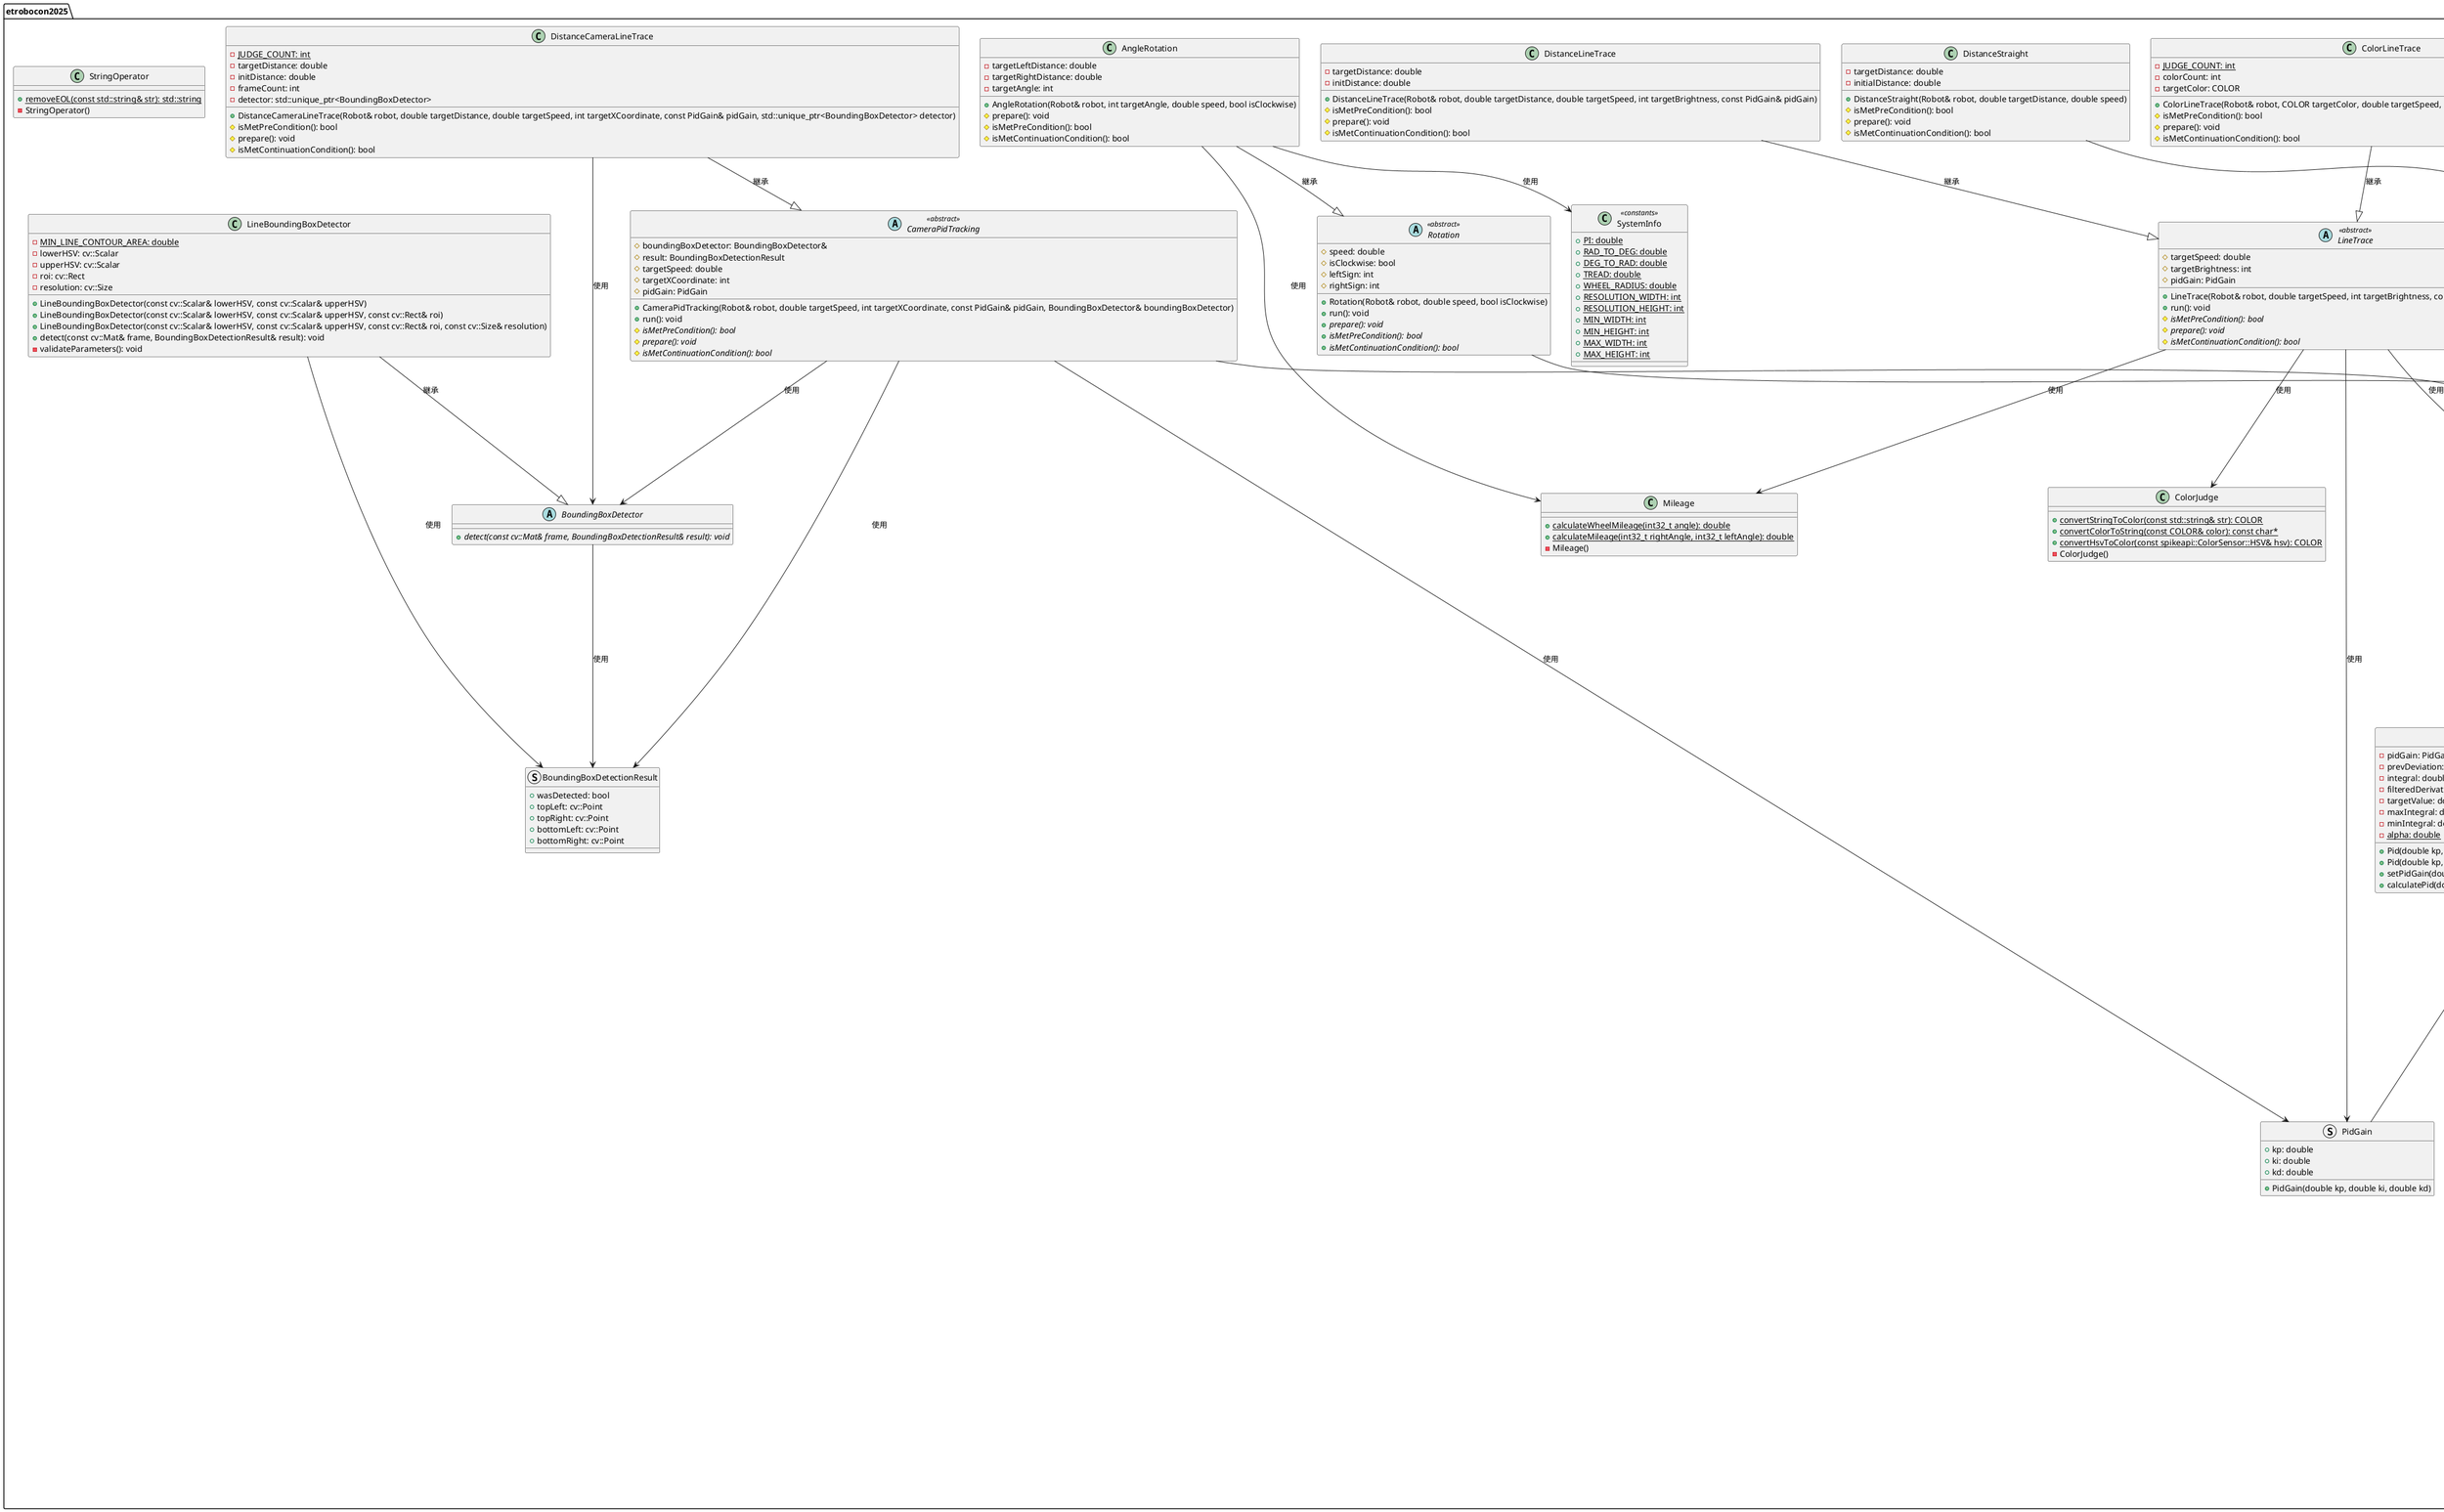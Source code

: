 @startuml
!define ABSTRACT_STYLE <<abstract>>

package "etrobocon2025" {

  ' メインクラス
  class EtRobocon2025 {
    + {static} start(): void
    - {static} robot: Robot
  }

  ' ロボット管理クラス
  class Robot {
    + Robot()
    + Robot(ICameraCapture& cam)
    + getMotorControllerInstance(): MotorController&
    + getCameraCaptureInstance(): ICameraCapture&
    + getColorSensorInstance(): spikeapi::ColorSensor&
    + getClockInstance(): spikeapi::Clock&
    + getButtonInstance(): spikeapi::Button&
    + getForceSensorInstance(): spikeapi::ForceSensor&
    + getDisplayInstance(): spikeapi::Display&
    + setIsLeftEdge(bool isLeft): void
    + getIsLeftEdge(): bool
    - motorController: MotorController
    - defaultCameraCapture: CameraCapture
    - cameraCapture: ICameraCapture&
    - colorSensor: spikeapi::ColorSensor
    - clock: spikeapi::Clock
    - button: spikeapi::Button
    - forceSensor: spikeapi::ForceSensor
    - display: spikeapi::Display
    - isLeftEdge: bool
  }

  ' エリア管理クラス
  class AreaMaster {
    + AreaMaster(Robot& robot, Area area, bool isLeftCourse, int targetBrightness)
    + run(): void
    - robot: Robot&
    - area: Area
    - isLeftCourse: bool
    - targetBrightness: int
    - {static} basePath: std::string
    - {static} areaCommandNames: std::array<std::string, 3>
  }

  ' キャリブレータクラス
  class Calibrator {
    + Calibrator(Robot& robot)
    + selectAndSetCourse(): void
    + measureAndSetTargetBrightness(): void
    + waitForStart(): void
    + getIsLeftCourse(): bool
    + getTargetBrightness(): int
    - robot: Robot&
    - isLeftCourse: bool
    - targetBrightness: int
  }

  ' パーサークラス
  class MotionParser {
    + {static} createMotions(Robot& robot, std::string& commandFilePath, int targetBrightness): std::vector<Motion*>
    - MotionParser()
    - {static} convertCommand(const std::string& str): COMMAND
    - {static} convertBool(const std::string& command, const std::string& stringParameter): bool
  }

  ' 列挙型・構造体
  enum Area {
    LineTrace
    DoubleLoop
    SmartCarry
  }

  enum COMMAND {
    AR
    DS
    CS
    DL
    DCL
    CL
    CDL
    EC
    SL
    SS
    NONE
  }

  enum COLOR {
    NONE
    BLACK
    WHITE
    BLUE
    GREEN
    YELLOW
    RED
  }

  struct PidGain {
    + kp: double
    + ki: double
    + kd: double
    + PidGain(double kp, double ki, double kd)
  }

  ' API層
  class MotorController {
    + MotorController()
    + setRightMotorPower(int power): void
    + setLeftMotorPower(int power): void
    + resetRightMotorPower(): void
    + resetLeftMotorPower(): void
    + resetWheelsMotorPower(): void
    + setRightMotorSpeed(double speed): void
    + setLeftMotorSpeed(double speed): void
    + stopWheelsMotor(): void
    + brakeWheelsMotor(): void
    + setArmMotorPower(int power): void
    + resetArmMotorPower(): void
    + stopArmMotor(): void
    + holdArmMotor(): void
    + getRightMotorCount(): int32_t
    + getLeftMotorCount(): int32_t
    + getArmMotorCount(): int32_t
    + getRightMotorPower(): int
    + getLeftMotorPower(): int
    + getArmMotorPower(): int
    + getRightMotorSpeed(): double
    + getLeftMotorSpeed(): double
    - rightWheel: spikeapi::Motor
    - leftWheel: spikeapi::Motor
    - armMotor: spikeapi::Motor
    - limitPowerValue(int inputPower): int
    + {static} MOTOR_POWER_MAX: int
    + {static} MOTOR_POWER_MIN: int
  }

  ' 計算系クラス
  class Pid {
    + Pid(double kp, double ki, double kd, double targetValue, double maxIntegral, double minIntegral)
    + Pid(double kp, double ki, double kd, double targetValue)
    + setPidGain(double kp, double ki, double kd): void
    + calculatePid(double currentValue, double delta): double
    - pidGain: PidGain
    - prevDeviation: double
    - integral: double
    - filteredDerivative: double
    - targetValue: double
    - maxIntegral: double
    - minIntegral: double
    - {static} alpha: double
  }

  class ColorJudge {
    + {static} convertStringToColor(const std::string& str): COLOR
    + {static} convertColorToString(const COLOR& color): const char*
    + {static} convertHsvToColor(const spikeapi::ColorSensor::HSV& hsv): COLOR
    - ColorJudge()
  }

  class Mileage {
    + {static} calculateWheelMileage(int32_t angle): double
    + {static} calculateMileage(int32_t rightAngle, int32_t leftAngle): double
    - Mileage()
  }

  class SpeedCalculator {
    + SpeedCalculator(Robot& robot, double targetSpeed)
    + calculateRightMotorPower(): double
    + calculateLeftMotorPower(): double
    - targetSpeed: double
    - rightPid: Pid
    - leftPid: Pid
    - rightMotorPower: double
    - leftMotorPower: double
    - prevRightTime: double
    - prevLeftTime: double
    - robot: Robot&
    - {static} RIGHT_K_P: double
    - {static} RIGHT_K_I: double
    - {static} RIGHT_K_D: double
    - {static} LEFT_K_P: double
    - {static} LEFT_K_I: double
    - {static} LEFT_K_D: double
  }

  ' カメラ系
  abstract class ICameraCapture {
    + {abstract} findAvailableCameraID(int maxTested): int
    + {abstract} getCameraID(): int
    + {abstract} setCameraID(int id): bool
    + {abstract} openCamera(): bool
    + {abstract} setCapProps(double width, double height): void
    + {abstract} getFrame(cv::Mat& outFrame): bool
    + {abstract} getFrames(std::vector<cv::Mat>& frames, int numFrames, int millisecondInterval): bool
    + {abstract} saveFrame(const cv::Mat& frame, std::string filepath, std::string filename): bool
  }

  class CameraCapture {
    + CameraCapture()
    + ~CameraCapture()
    + findAvailableCameraID(int maxTested): int
    + getCameraID(): int
    + setCameraID(int id): bool
    + openCamera(): bool
    + setCapProps(double width, double height): void
    + getFrame(cv::Mat& outFrame): bool
    + getFrames(std::vector<cv::Mat>& frames, int numFrames, int millisecondInterval): bool
    + saveFrame(const cv::Mat& frame, std::string filepath, std::string filename): bool
    - cap: cv::VideoCapture
    - imgExtension: std::string
    - cameraID: int
  }

  ' 画像処理系
  struct BoundingBoxDetectionResult {
    + wasDetected: bool
    + topLeft: cv::Point
    + topRight: cv::Point
    + bottomLeft: cv::Point
    + bottomRight: cv::Point
  }

  abstract class BoundingBoxDetector {
    + {abstract} detect(const cv::Mat& frame, BoundingBoxDetectionResult& result): void
  }

  class LineBoundingBoxDetector {
    + LineBoundingBoxDetector(const cv::Scalar& lowerHSV, const cv::Scalar& upperHSV)
    + LineBoundingBoxDetector(const cv::Scalar& lowerHSV, const cv::Scalar& upperHSV, const cv::Rect& roi)
    + LineBoundingBoxDetector(const cv::Scalar& lowerHSV, const cv::Scalar& upperHSV, const cv::Rect& roi, const cv::Size& resolution)
    + detect(const cv::Mat& frame, BoundingBoxDetectionResult& result): void
    - {static} MIN_LINE_CONTOUR_AREA: double
    - lowerHSV: cv::Scalar
    - upperHSV: cv::Scalar
    - roi: cv::Rect
    - resolution: cv::Size
    - validateParameters(): void
  }

  enum BackgroundDirection {
    FRONT
    BACK
    RIGHT
    LEFT
  }

  struct BackgroundDirectionResult {
    + wasDetected: bool
    + direction: BackgroundDirection
  }

  class BackgroundDirectionDetector {
    + BackgroundDirectionDetector(const std::string& modelPath)
    + detect(const cv::Mat& frame, BackgroundDirectionResult& result): void
    - net: cv::dnn::Net
    - modelPath: std::string
    - outputImagePath: std::string
    - preprocess(const cv::Mat& frame, float scale, int padX, int padY): cv::Mat
    - postprocess(const std::vector<cv::Mat>& outputs, const cv::Mat& frame, float scale, int padX, int padY, BackgroundDirectionResult& result): void
  }

  enum MiniFigDirection {
    FRONT
    RIGHT
    BACK
    LEFT
  }

  struct MiniFigDirectionResult {
    + wasDetected: bool
    + direction: MiniFigDirection
  }

  class MiniFigDirectionDetector {
    + MiniFigDirectionDetector(const std::string& modelPath)
    + detect(const cv::Mat& frame, MiniFigDirectionResult& result): void
    - net: cv::dnn::Net
    - modelPath: std::string
    - outputImagePath: std::string
    - preprocess(const cv::Mat& frame, float scale, int padX, int padY): cv::Mat
    - postprocess(const std::vector<cv::Mat>& outputs, const cv::Mat& frame, float scale, int padX, int padY, MiniFigDirectionResult& result): void
  }

  ' Motion基底クラス
  abstract class Motion {
    + Motion(Robot& robot)
    + {abstract} run(): void
    # robot: Robot&
  }

  abstract class LineTrace ABSTRACT_STYLE {
    + LineTrace(Robot& robot, double targetSpeed, int targetBrightness, const PidGain& pidGain)
    + run(): void
    # {abstract} isMetPreCondition(): bool
    # {abstract} prepare(): void
    # {abstract} isMetContinuationCondition(): bool
    # targetSpeed: double
    # targetBrightness: int
    # pidGain: PidGain
  }

  abstract class Straight ABSTRACT_STYLE {
    + Straight(Robot& robot, double speed)
    + run(): void
    # {abstract} isMetPreCondition(): bool
    # {abstract} prepare(): void
    # {abstract} isMetContinuationCondition(): bool
    # targetSpeed: double
  }

  abstract class Rotation ABSTRACT_STYLE {
    + Rotation(Robot& robot, double speed, bool isClockwise)
    + run(): void
    + {abstract} prepare(): void
    + {abstract} isMetPreCondition(): bool
    + {abstract} isMetContinuationCondition(): bool
    # speed: double
    # isClockwise: bool
    # leftSign: int
    # rightSign: int
  }

  ' Motion具体実装
  class DistanceLineTrace {
    + DistanceLineTrace(Robot& robot, double targetDistance, double targetSpeed, int targetBrightness, const PidGain& pidGain)
    # isMetPreCondition(): bool
    # prepare(): void
    # isMetContinuationCondition(): bool
    - targetDistance: double
    - initDistance: double
  }

  class ColorLineTrace {
    + ColorLineTrace(Robot& robot, COLOR targetColor, double targetSpeed, int targetBrightness, const PidGain& gain)
    # isMetPreCondition(): bool
    # prepare(): void
    # isMetContinuationCondition(): bool
    - {static} JUDGE_COUNT: int
    - colorCount: int
    - targetColor: COLOR
  }

  class DistanceStraight {
    + DistanceStraight(Robot& robot, double targetDistance, double speed)
    # isMetPreCondition(): bool
    # prepare(): void
    # isMetContinuationCondition(): bool
    - targetDistance: double
    - initialDistance: double
  }

  abstract class CameraPidTracking ABSTRACT_STYLE {
    + CameraPidTracking(Robot& robot, double targetSpeed, int targetXCoordinate, const PidGain& pidGain, BoundingBoxDetector& boundingBoxDetector)
    + run(): void
    # {abstract} isMetPreCondition(): bool
    # {abstract} prepare(): void
    # {abstract} isMetContinuationCondition(): bool
    # boundingBoxDetector: BoundingBoxDetector&
    # result: BoundingBoxDetectionResult
    # targetSpeed: double
    # targetXCoordinate: int
    # pidGain: PidGain
  }

  class DistanceCameraLineTrace {
    + DistanceCameraLineTrace(Robot& robot, double targetDistance, double targetSpeed, int targetXCoordinate, const PidGain& pidGain, std::unique_ptr<BoundingBoxDetector> detector)
    # isMetPreCondition(): bool
    # prepare(): void
    # isMetContinuationCondition(): bool
    - {static} JUDGE_COUNT: int
    - targetDistance: double
    - initDistance: double
    - frameCount: int
    - detector: std::unique_ptr<BoundingBoxDetector>
  }

  class AngleRotation {
    + AngleRotation(Robot& robot, int targetAngle, double speed, bool isClockwise)
    # prepare(): void
    # isMetPreCondition(): bool
    # isMetContinuationCondition(): bool
    - targetLeftDistance: double
    - targetRightDistance: double
    - targetAngle: int
  }

  class ColorStraight {
    + ColorStraight(Robot& robot, COLOR targetColor, double speed)
    # isMetPreCondition(): bool
    # prepare(): void
    # isMetContinuationCondition(): bool
    - colorCount: int
    - targetColor: COLOR
    - {static} JUDGE_COUNT: int
  }

  class ColorDistanceLineTrace {
    + ColorDistanceLineTrace(Robot& robot, COLOR targetColor, double targetDistance, double targetSpeed, int targetBrightness, const PidGain& pidGain)
    # isMetPreCondition(): bool
    # prepare(): void
    # isMetContinuationCondition(): bool
    - {static} JUDGE_COUNT: int
    - colorCount: int
    - targetColor: COLOR
    - targetDistance: double
    - initDistance: double
  }

  class EdgeChange {
    + EdgeChange(Robot& robot, const bool& isLeftEdge)
    + run(): void
    - isLeftEdge: const bool&
  }

  class Sleeping {
    + Sleeping(Robot& robot, int microSec)
    + run(): void
    - microSec: int
  }

  class Snapshot {
    + Snapshot(Robot& robot, const std::string& fileName)
    + run(): void
    - fileName: std::string
    - {static} path: std::string
  }

  ' ユーティリティ
  class StringOperator {
    + {static} removeEOL(const std::string& str): std::string
    - StringOperator()
  }

  ' システム定数
  class SystemInfo <<constants>> {
    + {static} PI: double
    + {static} RAD_TO_DEG: double
    + {static} DEG_TO_RAD: double
    + {static} TREAD: double
    + {static} WHEEL_RADIUS: double
    + {static} RESOLUTION_WIDTH: int
    + {static} RESOLUTION_HEIGHT: int
    + {static} MIN_WIDTH: int
    + {static} MIN_HEIGHT: int
    + {static} MAX_WIDTH: int
    + {static} MAX_HEIGHT: int
  }

}

' 関係性の定義
EtRobocon2025 --> Robot : 使用
Robot *-- MotorController : 組成
Robot *-- CameraCapture : 組成  
Robot *-- ICameraCapture : 関連

AreaMaster --> Robot : 使用
AreaMaster --> MotionParser : 使用
AreaMaster --> Area : 使用

Calibrator --> Robot : 使用

MotionParser --> Motion : 生成
MotionParser --> COMMAND : 使用

Robot --> spikeapi::ColorSensor : 管理
Robot --> spikeapi::Clock : 管理
Robot --> spikeapi::Button : 管理
Robot --> spikeapi::ForceSensor : 管理
Robot --> spikeapi::Display : 管理

MotorController *-- spikeapi::Motor : 組成

Pid *-- PidGain : 組成

SpeedCalculator --> Robot : 使用
SpeedCalculator *-- Pid : 組成

CameraCapture --|> ICameraCapture : 実装

LineBoundingBoxDetector --|> BoundingBoxDetector : 継承
BoundingBoxDetector --> BoundingBoxDetectionResult : 使用
LineBoundingBoxDetector --> BoundingBoxDetectionResult : 使用

BackgroundDirectionDetector --> BackgroundDirectionResult : 使用
BackgroundDirectionDetector --> BackgroundDirection : 使用

MiniFigDirectionDetector --> MiniFigDirectionResult : 使用
MiniFigDirectionDetector --> MiniFigDirection : 使用

Motion --> Robot : 使用
LineTrace --|> Motion : 継承
Straight --|> Motion : 継承
Rotation --|> Motion : 継承

LineTrace --> PidGain : 使用
LineTrace --> ColorJudge : 使用
LineTrace --> Mileage : 使用
LineTrace --> SpeedCalculator : 使用

DistanceLineTrace --|> LineTrace : 継承
ColorLineTrace --|> LineTrace : 継承
ColorLineTrace --> COLOR : 使用

DistanceStraight --|> Straight : 継承
Straight --> SpeedCalculator : 使用

CameraPidTracking --|> Motion : 継承
CameraPidTracking --> BoundingBoxDetector : 使用
CameraPidTracking --> PidGain : 使用
CameraPidTracking --> BoundingBoxDetectionResult : 使用

DistanceCameraLineTrace --|> CameraPidTracking : 継承
DistanceCameraLineTrace --> BoundingBoxDetector : 使用

AngleRotation --|> Rotation : 継承
AngleRotation --> Mileage : 使用
AngleRotation --> SystemInfo : 使用

ColorStraight --|> Straight : 継承
ColorStraight --> COLOR : 使用

ColorDistanceLineTrace --|> LineTrace : 継承
ColorDistanceLineTrace --> COLOR : 使用

EdgeChange --|> Motion : 継承
Sleeping --|> Motion : 継承
Snapshot --|> Motion : 継承

@enduml
